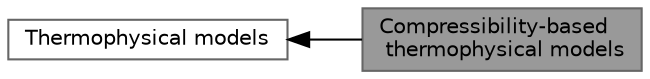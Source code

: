 digraph "Compressibility-based thermophysical models"
{
 // LATEX_PDF_SIZE
  bgcolor="transparent";
  edge [fontname=Helvetica,fontsize=10,labelfontname=Helvetica,labelfontsize=10];
  node [fontname=Helvetica,fontsize=10,shape=box,height=0.2,width=0.4];
  rankdir=LR;
  Node1 [id="Node000001",label="Compressibility-based\l thermophysical models",height=0.2,width=0.4,color="gray40", fillcolor="grey60", style="filled", fontcolor="black",tooltip=" "];
  Node2 [id="Node000002",label="Thermophysical models",height=0.2,width=0.4,color="grey40", fillcolor="white", style="filled",URL="$group__grpThermophysicalModels.html",tooltip=" "];
  Node2->Node1 [shape=plaintext, dir="back", style="solid"];
}
